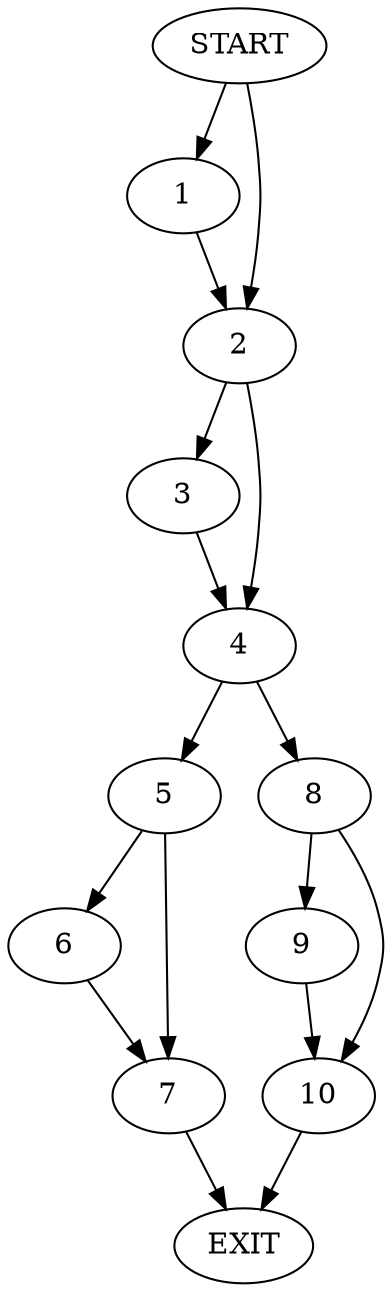 digraph { 
0 [label="START"];
1;
2;
3;
4;
5;
6;
7;
8;
9;
10;
11[label="EXIT"];
0 -> 1;
0 -> 2;
1 -> 2;
2 -> 3;
2 -> 4;
3 -> 4;
4 -> 5;
4 -> 8;
5 -> 7;
5 -> 6;
6 -> 7;
7 -> 11;
8 -> 10;
8 -> 9;
9 -> 10;
10 -> 11;
}